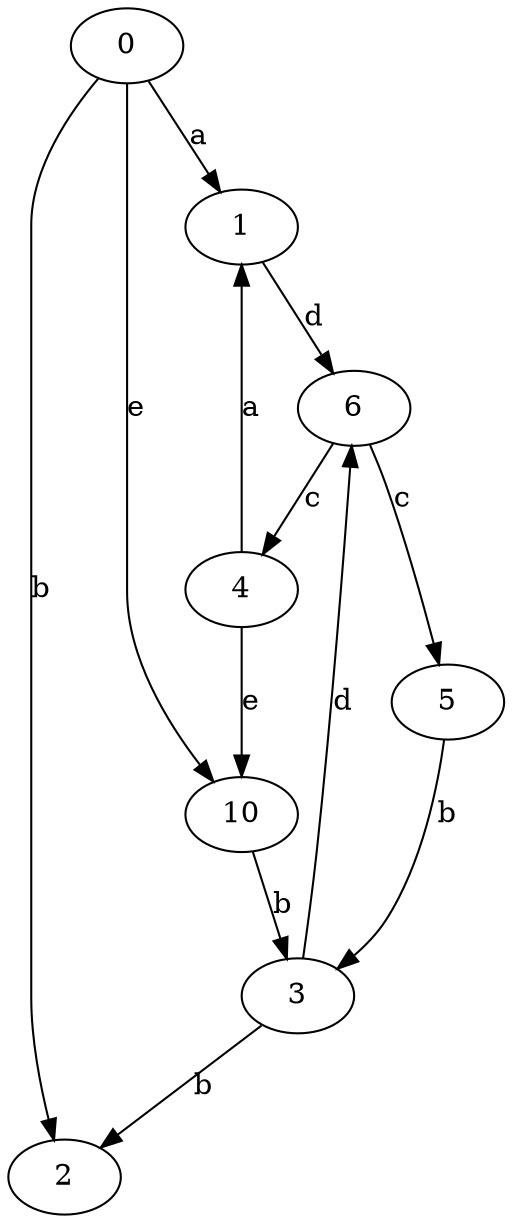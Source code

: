 strict digraph  {
0;
1;
2;
3;
4;
5;
6;
10;
0 -> 1  [label=a];
0 -> 2  [label=b];
0 -> 10  [label=e];
1 -> 6  [label=d];
3 -> 2  [label=b];
3 -> 6  [label=d];
4 -> 1  [label=a];
4 -> 10  [label=e];
5 -> 3  [label=b];
6 -> 4  [label=c];
6 -> 5  [label=c];
10 -> 3  [label=b];
}
